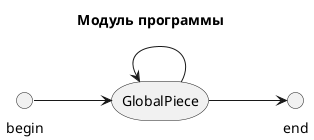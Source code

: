 @startuml
left to right direction
title Модуль программы

circle "begin" as BEGIN
circle "end" as END
storage GlobalPiece

BEGIN-->GlobalPiece
GlobalPiece-->END
GlobalPiece<--GlobalPiece
@enduml
